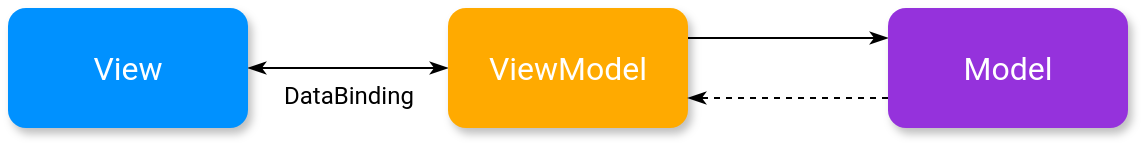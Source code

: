 <mxfile version="13.1.14" type="device"><diagram id="0yTLunZbqv9WgBhe53RN" name="Page-1"><mxGraphModel dx="594" dy="283" grid="1" gridSize="10" guides="1" tooltips="1" connect="1" arrows="1" fold="1" page="1" pageScale="1" pageWidth="827" pageHeight="1169" math="0" shadow="0" extFonts="Roboto^https://fonts.googleapis.com/css?family=Roboto"><root><mxCell id="0"/><mxCell id="1" parent="0"/><mxCell id="IhtUw2WLfsqfhZ_F3kFa-31" value="DataBinding" style="edgeStyle=none;rounded=0;comic=0;jumpStyle=none;orthogonalLoop=1;jettySize=auto;html=1;shadow=0;labelBackgroundColor=#ffffff;endArrow=classicThin;endFill=1;strokeColor=#000000;fontFamily=Roboto;fontSize=12;fontColor=#000000;startArrow=classicThin;startFill=1;verticalAlign=top;" edge="1" parent="1" source="IhtUw2WLfsqfhZ_F3kFa-2" target="IhtUw2WLfsqfhZ_F3kFa-3"><mxGeometry relative="1" as="geometry"/></mxCell><mxCell id="IhtUw2WLfsqfhZ_F3kFa-2" value="View" style="rounded=1;whiteSpace=wrap;html=1;fillColor=#0091ff;strokeColor=none;fontFamily=Roboto;FType=g;fontColor=#FFFFFF;fontSize=16;shadow=1;" vertex="1" parent="1"><mxGeometry x="60" y="170" width="120" height="60" as="geometry"/></mxCell><mxCell id="IhtUw2WLfsqfhZ_F3kFa-32" style="edgeStyle=none;rounded=0;comic=0;jumpStyle=none;orthogonalLoop=1;jettySize=auto;html=1;exitX=1;exitY=0.25;exitDx=0;exitDy=0;entryX=0;entryY=0.25;entryDx=0;entryDy=0;shadow=0;labelBackgroundColor=#ffffff;startArrow=none;startFill=0;endArrow=classicThin;endFill=1;strokeColor=#000000;fontFamily=Roboto;fontSize=12;fontColor=#000000;" edge="1" parent="1" source="IhtUw2WLfsqfhZ_F3kFa-3" target="IhtUw2WLfsqfhZ_F3kFa-4"><mxGeometry relative="1" as="geometry"/></mxCell><mxCell id="IhtUw2WLfsqfhZ_F3kFa-3" value="ViewModel" style="rounded=1;whiteSpace=wrap;html=1;fillColor=#ffaa00;strokeColor=none;fontFamily=Roboto;FType=g;fontColor=#FFFFFF;fontSize=16;shadow=1;comic=0;glass=0;" vertex="1" parent="1"><mxGeometry x="280" y="170" width="120" height="60" as="geometry"/></mxCell><mxCell id="IhtUw2WLfsqfhZ_F3kFa-33" style="edgeStyle=none;rounded=0;comic=0;jumpStyle=none;orthogonalLoop=1;jettySize=auto;html=1;exitX=0;exitY=0.75;exitDx=0;exitDy=0;entryX=1;entryY=0.75;entryDx=0;entryDy=0;shadow=0;labelBackgroundColor=#ffffff;startArrow=none;startFill=0;endArrow=classicThin;endFill=1;strokeColor=#000000;fontFamily=Roboto;fontSize=12;fontColor=#000000;dashed=1;" edge="1" parent="1" source="IhtUw2WLfsqfhZ_F3kFa-4" target="IhtUw2WLfsqfhZ_F3kFa-3"><mxGeometry relative="1" as="geometry"/></mxCell><mxCell id="IhtUw2WLfsqfhZ_F3kFa-4" value="Model" style="rounded=1;whiteSpace=wrap;html=1;fillColor=#9532dc;strokeColor=none;fontFamily=Roboto;FType=g;fontColor=#FFFFFF;fontSize=16;shadow=1;" vertex="1" parent="1"><mxGeometry x="500" y="170" width="120" height="60" as="geometry"/></mxCell></root></mxGraphModel></diagram></mxfile>